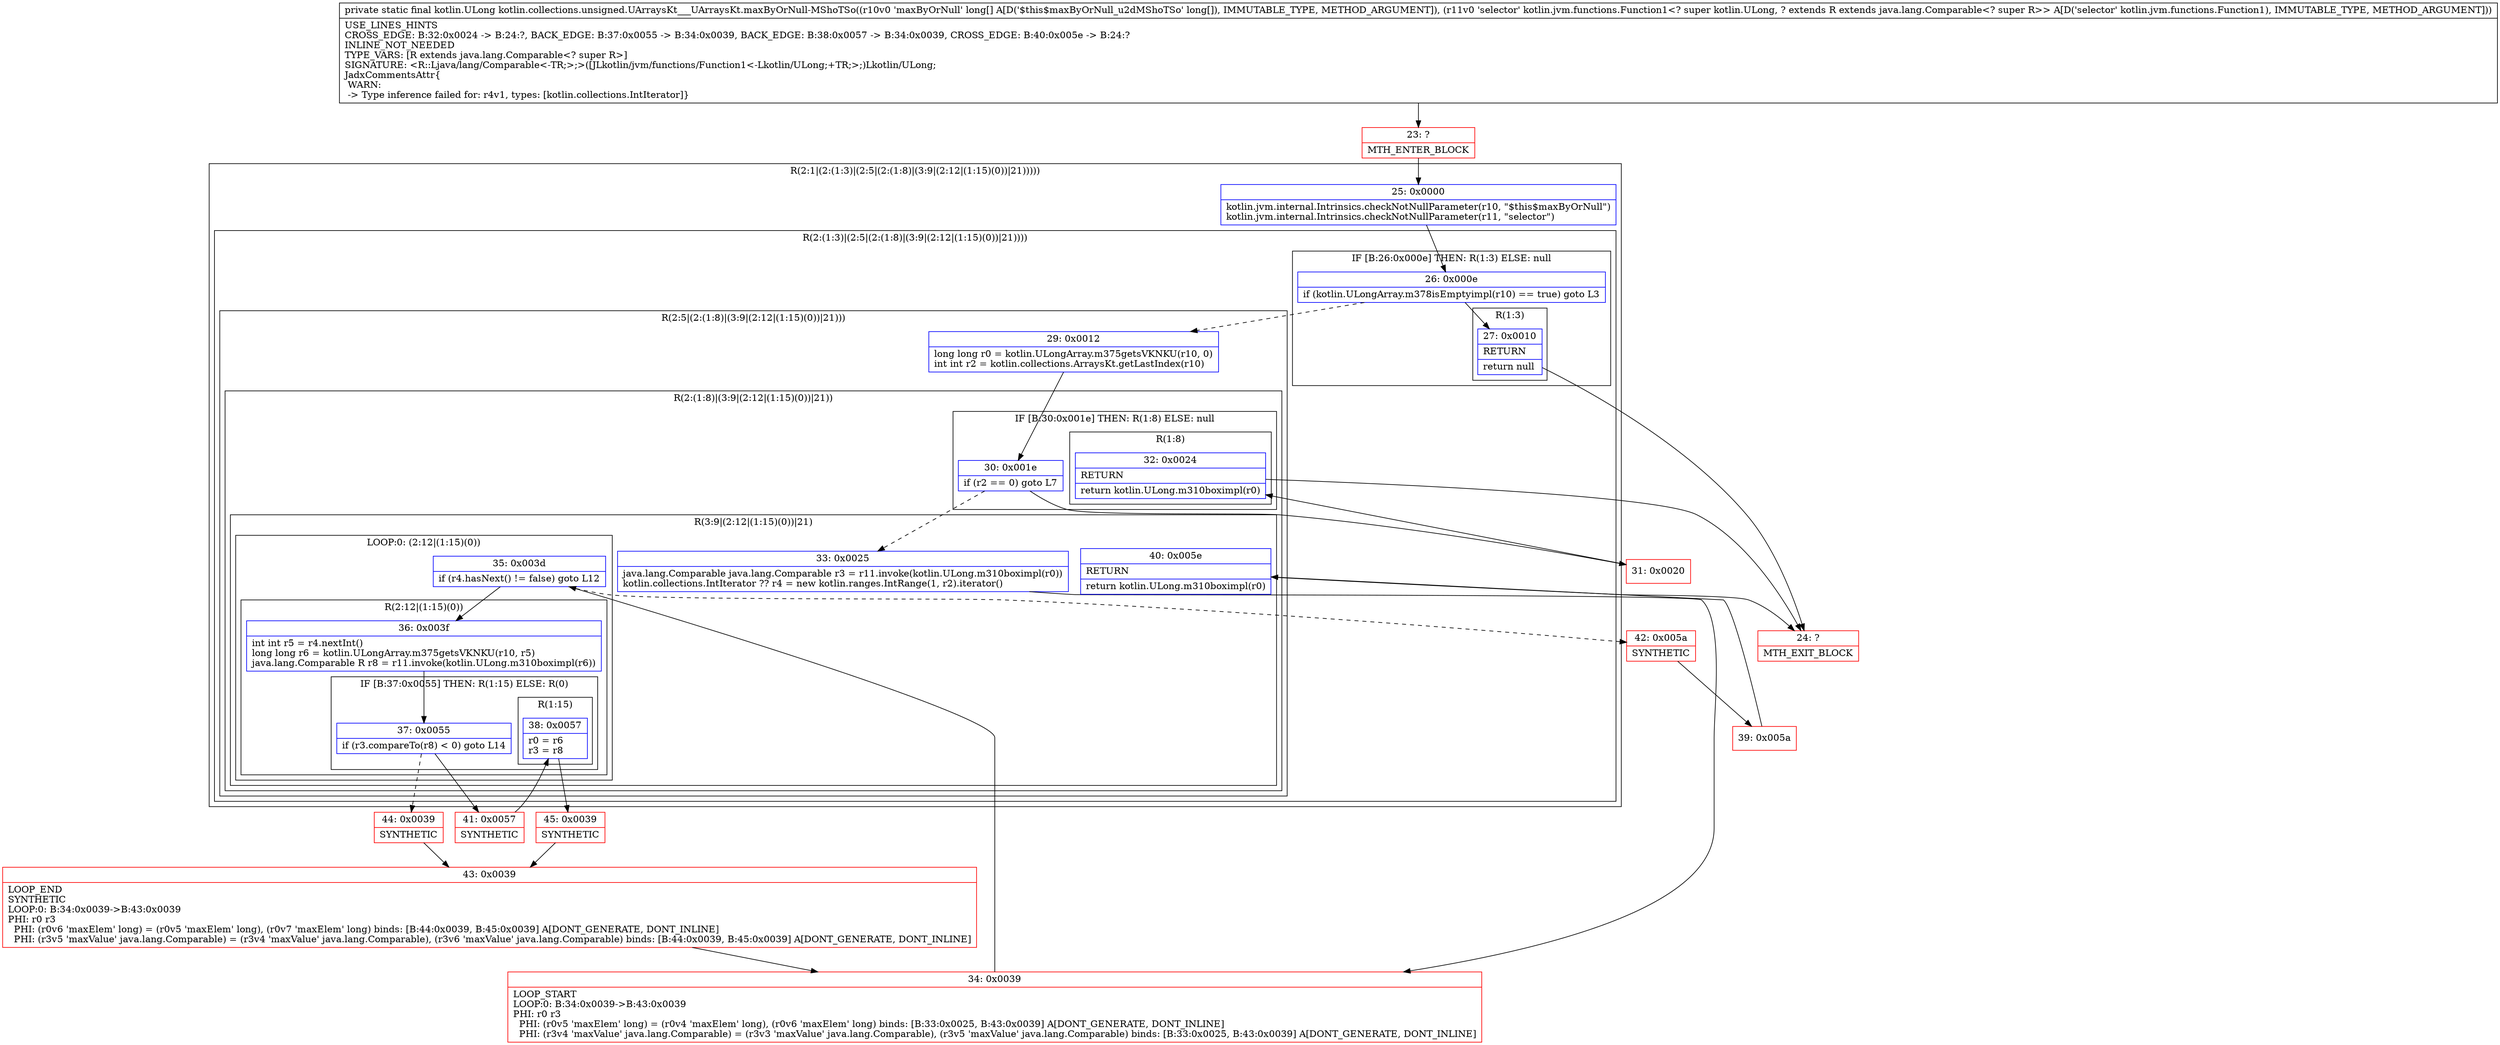 digraph "CFG forkotlin.collections.unsigned.UArraysKt___UArraysKt.maxByOrNull\-MShoTSo([JLkotlin\/jvm\/functions\/Function1;)Lkotlin\/ULong;" {
subgraph cluster_Region_1813888386 {
label = "R(2:1|(2:(1:3)|(2:5|(2:(1:8)|(3:9|(2:12|(1:15)(0))|21)))))";
node [shape=record,color=blue];
Node_25 [shape=record,label="{25\:\ 0x0000|kotlin.jvm.internal.Intrinsics.checkNotNullParameter(r10, \"$this$maxByOrNull\")\lkotlin.jvm.internal.Intrinsics.checkNotNullParameter(r11, \"selector\")\l}"];
subgraph cluster_Region_243965513 {
label = "R(2:(1:3)|(2:5|(2:(1:8)|(3:9|(2:12|(1:15)(0))|21))))";
node [shape=record,color=blue];
subgraph cluster_IfRegion_750742147 {
label = "IF [B:26:0x000e] THEN: R(1:3) ELSE: null";
node [shape=record,color=blue];
Node_26 [shape=record,label="{26\:\ 0x000e|if (kotlin.ULongArray.m378isEmptyimpl(r10) == true) goto L3\l}"];
subgraph cluster_Region_2144326864 {
label = "R(1:3)";
node [shape=record,color=blue];
Node_27 [shape=record,label="{27\:\ 0x0010|RETURN\l|return null\l}"];
}
}
subgraph cluster_Region_1972488499 {
label = "R(2:5|(2:(1:8)|(3:9|(2:12|(1:15)(0))|21)))";
node [shape=record,color=blue];
Node_29 [shape=record,label="{29\:\ 0x0012|long long r0 = kotlin.ULongArray.m375getsVKNKU(r10, 0)\lint int r2 = kotlin.collections.ArraysKt.getLastIndex(r10)\l}"];
subgraph cluster_Region_2118096646 {
label = "R(2:(1:8)|(3:9|(2:12|(1:15)(0))|21))";
node [shape=record,color=blue];
subgraph cluster_IfRegion_1040315862 {
label = "IF [B:30:0x001e] THEN: R(1:8) ELSE: null";
node [shape=record,color=blue];
Node_30 [shape=record,label="{30\:\ 0x001e|if (r2 == 0) goto L7\l}"];
subgraph cluster_Region_1947564832 {
label = "R(1:8)";
node [shape=record,color=blue];
Node_32 [shape=record,label="{32\:\ 0x0024|RETURN\l|return kotlin.ULong.m310boximpl(r0)\l}"];
}
}
subgraph cluster_Region_1159881744 {
label = "R(3:9|(2:12|(1:15)(0))|21)";
node [shape=record,color=blue];
Node_33 [shape=record,label="{33\:\ 0x0025|java.lang.Comparable java.lang.Comparable r3 = r11.invoke(kotlin.ULong.m310boximpl(r0))\lkotlin.collections.IntIterator ?? r4 = new kotlin.ranges.IntRange(1, r2).iterator()\l}"];
subgraph cluster_LoopRegion_1713711625 {
label = "LOOP:0: (2:12|(1:15)(0))";
node [shape=record,color=blue];
Node_35 [shape=record,label="{35\:\ 0x003d|if (r4.hasNext() != false) goto L12\l}"];
subgraph cluster_Region_821153849 {
label = "R(2:12|(1:15)(0))";
node [shape=record,color=blue];
Node_36 [shape=record,label="{36\:\ 0x003f|int int r5 = r4.nextInt()\llong long r6 = kotlin.ULongArray.m375getsVKNKU(r10, r5)\ljava.lang.Comparable R r8 = r11.invoke(kotlin.ULong.m310boximpl(r6))\l}"];
subgraph cluster_IfRegion_959879796 {
label = "IF [B:37:0x0055] THEN: R(1:15) ELSE: R(0)";
node [shape=record,color=blue];
Node_37 [shape=record,label="{37\:\ 0x0055|if (r3.compareTo(r8) \< 0) goto L14\l}"];
subgraph cluster_Region_191989818 {
label = "R(1:15)";
node [shape=record,color=blue];
Node_38 [shape=record,label="{38\:\ 0x0057|r0 = r6\lr3 = r8\l}"];
}
subgraph cluster_Region_614278750 {
label = "R(0)";
node [shape=record,color=blue];
}
}
}
}
Node_40 [shape=record,label="{40\:\ 0x005e|RETURN\l|return kotlin.ULong.m310boximpl(r0)\l}"];
}
}
}
}
}
Node_23 [shape=record,color=red,label="{23\:\ ?|MTH_ENTER_BLOCK\l}"];
Node_24 [shape=record,color=red,label="{24\:\ ?|MTH_EXIT_BLOCK\l}"];
Node_31 [shape=record,color=red,label="{31\:\ 0x0020}"];
Node_34 [shape=record,color=red,label="{34\:\ 0x0039|LOOP_START\lLOOP:0: B:34:0x0039\-\>B:43:0x0039\lPHI: r0 r3 \l  PHI: (r0v5 'maxElem' long) = (r0v4 'maxElem' long), (r0v6 'maxElem' long) binds: [B:33:0x0025, B:43:0x0039] A[DONT_GENERATE, DONT_INLINE]\l  PHI: (r3v4 'maxValue' java.lang.Comparable) = (r3v3 'maxValue' java.lang.Comparable), (r3v5 'maxValue' java.lang.Comparable) binds: [B:33:0x0025, B:43:0x0039] A[DONT_GENERATE, DONT_INLINE]\l}"];
Node_41 [shape=record,color=red,label="{41\:\ 0x0057|SYNTHETIC\l}"];
Node_45 [shape=record,color=red,label="{45\:\ 0x0039|SYNTHETIC\l}"];
Node_43 [shape=record,color=red,label="{43\:\ 0x0039|LOOP_END\lSYNTHETIC\lLOOP:0: B:34:0x0039\-\>B:43:0x0039\lPHI: r0 r3 \l  PHI: (r0v6 'maxElem' long) = (r0v5 'maxElem' long), (r0v7 'maxElem' long) binds: [B:44:0x0039, B:45:0x0039] A[DONT_GENERATE, DONT_INLINE]\l  PHI: (r3v5 'maxValue' java.lang.Comparable) = (r3v4 'maxValue' java.lang.Comparable), (r3v6 'maxValue' java.lang.Comparable) binds: [B:44:0x0039, B:45:0x0039] A[DONT_GENERATE, DONT_INLINE]\l}"];
Node_44 [shape=record,color=red,label="{44\:\ 0x0039|SYNTHETIC\l}"];
Node_42 [shape=record,color=red,label="{42\:\ 0x005a|SYNTHETIC\l}"];
Node_39 [shape=record,color=red,label="{39\:\ 0x005a}"];
MethodNode[shape=record,label="{private static final kotlin.ULong kotlin.collections.unsigned.UArraysKt___UArraysKt.maxByOrNull\-MShoTSo((r10v0 'maxByOrNull' long[] A[D('$this$maxByOrNull_u2dMShoTSo' long[]), IMMUTABLE_TYPE, METHOD_ARGUMENT]), (r11v0 'selector' kotlin.jvm.functions.Function1\<? super kotlin.ULong, ? extends R extends java.lang.Comparable\<? super R\>\> A[D('selector' kotlin.jvm.functions.Function1), IMMUTABLE_TYPE, METHOD_ARGUMENT]))  | USE_LINES_HINTS\lCROSS_EDGE: B:32:0x0024 \-\> B:24:?, BACK_EDGE: B:37:0x0055 \-\> B:34:0x0039, BACK_EDGE: B:38:0x0057 \-\> B:34:0x0039, CROSS_EDGE: B:40:0x005e \-\> B:24:?\lINLINE_NOT_NEEDED\lTYPE_VARS: [R extends java.lang.Comparable\<? super R\>]\lSIGNATURE: \<R::Ljava\/lang\/Comparable\<\-TR;\>;\>([JLkotlin\/jvm\/functions\/Function1\<\-Lkotlin\/ULong;+TR;\>;)Lkotlin\/ULong;\lJadxCommentsAttr\{\l WARN: \l \-\> Type inference failed for: r4v1, types: [kotlin.collections.IntIterator]\}\l}"];
MethodNode -> Node_23;Node_25 -> Node_26;
Node_26 -> Node_27;
Node_26 -> Node_29[style=dashed];
Node_27 -> Node_24;
Node_29 -> Node_30;
Node_30 -> Node_31;
Node_30 -> Node_33[style=dashed];
Node_32 -> Node_24;
Node_33 -> Node_34;
Node_35 -> Node_36;
Node_35 -> Node_42[style=dashed];
Node_36 -> Node_37;
Node_37 -> Node_41;
Node_37 -> Node_44[style=dashed];
Node_38 -> Node_45;
Node_40 -> Node_24;
Node_23 -> Node_25;
Node_31 -> Node_32;
Node_34 -> Node_35;
Node_41 -> Node_38;
Node_45 -> Node_43;
Node_43 -> Node_34;
Node_44 -> Node_43;
Node_42 -> Node_39;
Node_39 -> Node_40;
}


